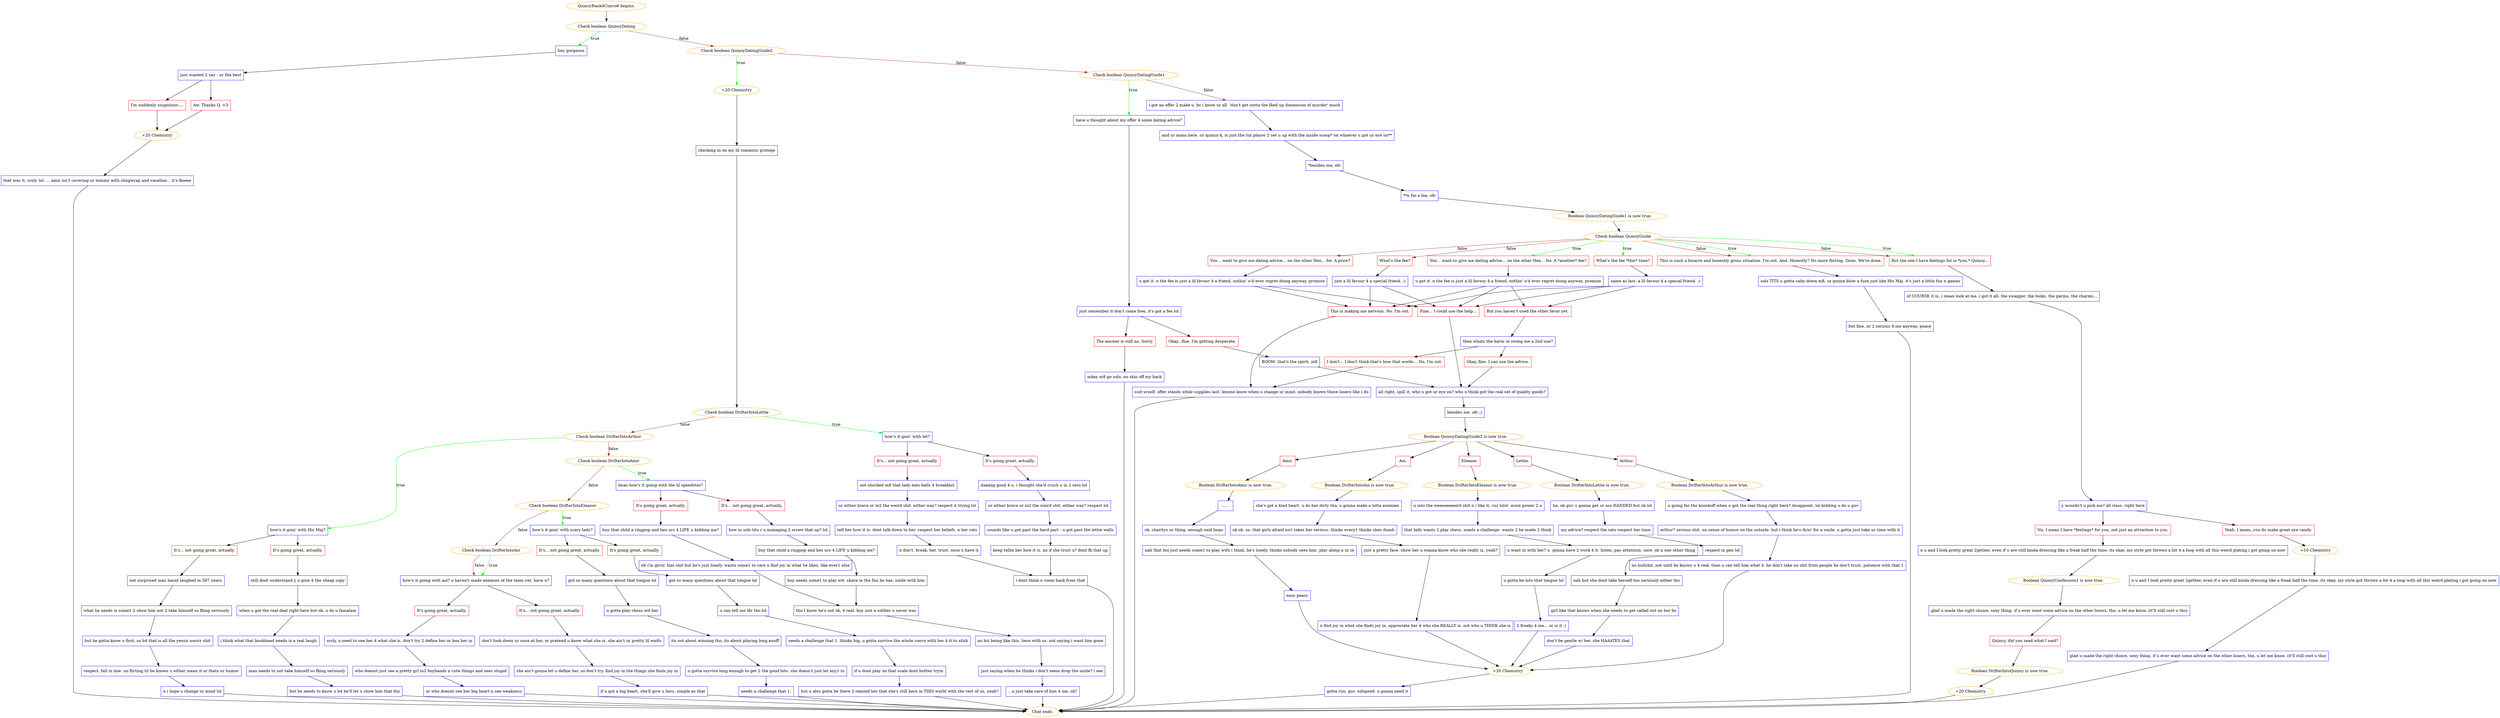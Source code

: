 digraph {
	"QuincyRank4Convo6 begins." [color=orange];
		"QuincyRank4Convo6 begins." -> j2461985337;
	j2461985337 [label="Check boolean QuincyDating",color=orange];
		j2461985337 -> j1825903076 [label=true,color=green];
		j2461985337 -> j83112899 [label=false,color=brown];
	j1825903076 [label="hey gorgeous",shape=box,color=blue];
		j1825903076 -> j3239805810;
	j83112899 [label="Check boolean QuincyDatingGuide2",color=orange];
		j83112899 -> j454807194 [label=true,color=green];
		j83112899 -> j2852325112 [label=false,color=brown];
	j3239805810 [label="just wanted 2 say - ur the best",shape=box,color=blue];
		j3239805810 -> j3627118046;
		j3239805810 -> j1611042803;
	j454807194 [label="+20 Chemistry",color=orange];
		j454807194 -> j2835354653;
	j2852325112 [label="Check boolean QuincyDatingGuide1",color=orange];
		j2852325112 -> j493483784 [label=true,color=green];
		j2852325112 -> j1730155167 [label=false,color=brown];
	j3627118046 [label="I'm suddenly suspicious....",shape=box,color=red];
		j3627118046 -> j1155197984;
	j1611042803 [label="Aw. Thanks Q. <3",shape=box,color=red];
		j1611042803 -> j1155197984;
	j2835354653 [label="checking in on my lil romantic protege",shape=box,color=blue];
		j2835354653 -> j2157594670;
	j493483784 [label="have u thought about my offer 4 some dating advice?",shape=box,color=blue];
		j493483784 -> j3860691479;
	j1730155167 [label="i got an offer 2 make u, bc i know ur all  'don't get outta the fked up dimension of murder' much",shape=box,color=blue];
		j1730155167 -> j3440313795;
	j1155197984 [label="+20 Chemistry",color=orange];
		j1155197984 -> j3732053501;
	j2157594670 [label="Check boolean DrifterIntoLettie",color=orange];
		j2157594670 -> j610763026 [label=true,color=green];
		j2157594670 -> j1529798852 [label=false,color=brown];
	j3860691479 [label="just remember it don't come free, it's got a fee lol",shape=box,color=blue];
		j3860691479 -> j829389752;
		j3860691479 -> j2442657280;
	j3440313795 [label="and ur mans here, ur quincy-k, is just the lux player 2 set u up with the inside scoop* on whoever u got ur eye on**",shape=box,color=blue];
		j3440313795 -> j724136544;
	j3732053501 [label="that was it, srsly. lol. ... amir isn't covering ur tommy with clingwrap and vaseline... it's fineee",shape=box,color=blue];
		j3732053501 -> "Chat ends.";
	j610763026 [label="how's it goin' with let?",shape=box,color=blue];
		j610763026 -> j3818048797;
		j610763026 -> j1309742752;
	j1529798852 [label="Check boolean DrifterIntoArthur",color=orange];
		j1529798852 -> j1054225794 [label=true,color=green];
		j1529798852 -> j3612310957 [label=false,color=brown];
	j829389752 [label="The answer is still no. Sorry.",shape=box,color=red];
		j829389752 -> j1856214408;
	j2442657280 [label="Okay...fine. I'm getting desperate.",shape=box,color=red];
		j2442657280 -> j97328998;
	j724136544 [label="*besides me, ofc",shape=box,color=blue];
		j724136544 -> j2399833449;
	"Chat ends." [color=orange];
	j3818048797 [label="It's going great, actually.",shape=box,color=red];
		j3818048797 -> j2354277575;
	j1309742752 [label="It's... not going great, actually.",shape=box,color=red];
		j1309742752 -> j4125661914;
	j1054225794 [label="how's it goin' with His Maj?",shape=box,color=blue];
		j1054225794 -> j1160496714;
		j1054225794 -> j2414950742;
	j3612310957 [label="Check boolean DrifterIntoAmir",color=orange];
		j3612310957 -> j2499946046 [label=true,color=green];
		j3612310957 -> j4033191202 [label=false,color=brown];
	j1856214408 [label="mkay m8 go solo, no skin off my back",shape=box,color=blue];
		j1856214408 -> "Chat ends.";
	j97328998 [label="BOOM. that's the spirit, m8",shape=box,color=blue];
		j97328998 -> j1324882283;
	j2399833449 [label="**n for a fee, ofc",shape=box,color=blue];
		j2399833449 -> j2373070583;
	j2354277575 [label="daaang good 4 u. i thought she'd crush u in 2 secs lol",shape=box,color=blue];
		j2354277575 -> j2491996679;
	j4125661914 [label="not shocked m8 that lady eats balls 4 breakfast",shape=box,color=blue];
		j4125661914 -> j2414451367;
	j1160496714 [label="It's going great, actually.",shape=box,color=red];
		j1160496714 -> j2360810406;
	j2414950742 [label="It's... not going great, actually.",shape=box,color=red];
		j2414950742 -> j1378490267;
	j2499946046 [label="lmao how's it going with the lil speedster?",shape=box,color=blue];
		j2499946046 -> j971517740;
		j2499946046 -> j956407788;
	j4033191202 [label="Check boolean DrifterIntoEleanor",color=orange];
		j4033191202 -> j1801075088 [label=true,color=green];
		j4033191202 -> j3028424512 [label=false,color=brown];
	j1324882283 [label="all right, spill it, who u got ur eye on? who u think got the real set of quality goods?",shape=box,color=blue];
		j1324882283 -> j3363416980;
	j2373070583 [label="Boolean QuincyDatingGuide1 is now true.",color=orange];
		j2373070583 -> j2505432108;
	j2491996679 [label="ur either brave or in2 the weird shit. either way? respect lol",shape=box,color=blue];
		j2491996679 -> j1126421375;
	j2414451367 [label="ur either brave or in2 the weird shit. either way? respect 4 trying lol",shape=box,color=blue];
		j2414451367 -> j3534045978;
	j2360810406 [label="still dont understand y u goin 4 the cheap copy",shape=box,color=blue];
		j2360810406 -> j948231100;
	j1378490267 [label="not surprised man hasnt laughed in 587 years",shape=box,color=blue];
		j1378490267 -> j2142997380;
	j971517740 [label="It's going great, actually.",shape=box,color=red];
		j971517740 -> j1041219655;
	j956407788 [label="It's... not going great, actually.",shape=box,color=red];
		j956407788 -> j803448799;
	j1801075088 [label="how's it goin' with scary lady?",shape=box,color=blue];
		j1801075088 -> j2315388177;
		j1801075088 -> j458500159;
	j3028424512 [label="Check boolean DrifterIntoAoi",color=orange];
		j3028424512 -> j54296784 [label=true,color=green];
		j3028424512 -> j54296784 [label=false,color=brown];
	j3363416980 [label="besides me, ofc ;)",shape=box,color=blue];
		j3363416980 -> j2759397375;
	j2505432108 [label="Check boolean QuincyGuide",color=orange];
		j2505432108 -> j2088719195 [label=true,color=green];
		j2505432108 -> j3409994268 [label=true,color=green];
		j2505432108 -> j2394442874 [label=true,color=green];
		j2505432108 -> j2691271646 [label=true,color=green];
		j2505432108 -> j1139518312 [label=false,color=brown];
		j2505432108 -> j629141160 [label=false,color=brown];
		j2505432108 -> j2394442874 [label=false,color=brown];
		j2505432108 -> j2691271646 [label=false,color=brown];
	j1126421375 [label="sounds like u got past the hard part - u got past the lettie walls",shape=box,color=blue];
		j1126421375 -> j1099241063;
	j3534045978 [label="tell her how it is. dont talk down to her. respect her beliefs. n her rats",shape=box,color=blue];
		j3534045978 -> j2292969508;
	j948231100 [label="when u got the real deal right here but ok, u do u famalam",shape=box,color=blue];
		j948231100 -> j3273008088;
	j2142997380 [label="what he needs is some1 2 show him not 2 take himself so fking seriously",shape=box,color=blue];
		j2142997380 -> j4283578588;
	j1041219655 [label="buy that child a ringpop and hes urs 4 LIFE u kidding me?",shape=box,color=blue];
		j1041219655 -> j4182436101;
	j803448799 [label="how in sols tits r u managing 2 screw that up? lol",shape=box,color=blue];
		j803448799 -> j3658342123;
	j2315388177 [label="It's going great, actually.",shape=box,color=red];
		j2315388177 -> j3070250758;
	j458500159 [label="It's... not going great, actually.",shape=box,color=red];
		j458500159 -> j541468020;
	j54296784 [label="how's it going with aoi? u haven't made enemies of the team yet, have u?",shape=box,color=blue];
		j54296784 -> j1881447748;
		j54296784 -> j3875736109;
	j2759397375 [label="Boolean QuincyDatingGuide2 is now true.",color=orange];
		j2759397375 -> j3845269972;
		j2759397375 -> j2767107396;
		j2759397375 -> j1053773757;
		j2759397375 -> j2416347062;
		j2759397375 -> j840277510;
	j2088719195 [label="You... want to give me dating advice... on the other Hex... for. A *another* fee?",shape=box,color=red];
		j2088719195 -> j2037942187;
	j3409994268 [label="What's the fee *this* time?",shape=box,color=red];
		j3409994268 -> j4005075426;
	j2394442874 [label="This is such a bizarre and honestly gross situation. I'm out. And. Honestly? No more flirting. Done. We're done.",shape=box,color=red];
		j2394442874 -> j2137749402;
	j2691271646 [label="But the one I have feelings for is *you,* Quincy...",shape=box,color=red];
		j2691271646 -> j2651879253;
	j1139518312 [label="What's the fee?",shape=box,color=red];
		j1139518312 -> j1794871265;
	j629141160 [label="You... want to give me dating advice... on the other Hex... for. A price?",shape=box,color=red];
		j629141160 -> j690527260;
	j1099241063 [label="keep tellin her how it is. an if she trust u? dont fk that up",shape=box,color=blue];
		j1099241063 -> j4236497816;
	j2292969508 [label="n don't. break. her. trust. once u have it",shape=box,color=blue];
		j2292969508 -> j4236497816;
	j3273008088 [label="i think what that knobhead needs is a real laugh",shape=box,color=blue];
		j3273008088 -> j2674676012;
	j4283578588 [label="but he gotta know u first, so b4 that is all the yessir nosirr shit",shape=box,color=blue];
		j4283578588 -> j530217211;
	j4182436101 [label="eh i'm givin' him shit but he's just lonely, wants some1 to care n find joy in what he likes, like ever1 else",shape=box,color=blue];
		j4182436101 -> j546170130;
	j3658342123 [label="buy that child a ringpop and hes urs 4 LIFE u kidding me?",shape=box,color=blue];
		j3658342123 -> j3165539480;
	j3070250758 [label="got so many questions about that tongue lol",shape=box,color=blue];
		j3070250758 -> j4164330447;
	j541468020 [label="got so many questions about that tongue lol",shape=box,color=blue];
		j541468020 -> j3856397070;
	j1881447748 [label="It's going great, actually.",shape=box,color=red];
		j1881447748 -> j1040312710;
	j3875736109 [label="It's... not going great, actually.",shape=box,color=red];
		j3875736109 -> j981446412;
	j3845269972 [label="Lettie.",shape=box,color=red];
		j3845269972 -> j3982486730;
	j2767107396 [label="Arthur.",shape=box,color=red];
		j2767107396 -> j2983403229;
	j1053773757 [label="Amir.",shape=box,color=red];
		j1053773757 -> j3168222772;
	j2416347062 [label="Eleanor.",shape=box,color=red];
		j2416347062 -> j905150019;
	j840277510 [label="Aoi.",shape=box,color=red];
		j840277510 -> j4043790280;
	j2037942187 [label="u got it. n the fee is just a lil favour 4 a friend, nothin' u'd ever regret doing anyway, promise",shape=box,color=blue];
		j2037942187 -> j2269163110;
		j2037942187 -> j2524927122;
		j2037942187 -> j3333194423;
	j4005075426 [label="same as last. a lil favour 4 a special friend. ;)",shape=box,color=blue];
		j4005075426 -> j2269163110;
		j4005075426 -> j2524927122;
		j4005075426 -> j3333194423;
	j2137749402 [label="sols TITS u gotta calm down m8, ur gunna blow a fuse just like His Maj. it's just a little fun n games",shape=box,color=blue];
		j2137749402 -> j3684455380;
	j2651879253 [label="of COURSE it is, i mean look at me. i got it all. the swagger, the looks, the garms, the charms...",shape=box,color=blue];
		j2651879253 -> j1989613348;
	j1794871265 [label="just a lil favour 4 a special friend. ;)",shape=box,color=blue];
		j1794871265 -> j2524927122;
		j1794871265 -> j3333194423;
	j690527260 [label="u got it. n the fee is just a lil favour 4 a friend, nothin' u'd ever regret doing anyway, promise",shape=box,color=blue];
		j690527260 -> j2524927122;
		j690527260 -> j3333194423;
	j4236497816 [label="i dont think u come back from that",shape=box,color=blue];
		j4236497816 -> "Chat ends.";
	j2674676012 [label="man needs to not take himself so fking seriously",shape=box,color=blue];
		j2674676012 -> j3906201438;
	j530217211 [label="respect. fall in line. no flirting til he knows u either mean it or thats ur humor",shape=box,color=blue];
		j530217211 -> j1054917319;
	j546170130 [label="tho I know he's not ok, 4 real. boy isnt a soldier n never was",shape=box,color=blue];
		j546170130 -> j2829822668;
	j3165539480 [label="boy needs some1 to play wit. share in the fun he has. smile with him",shape=box,color=blue];
		j3165539480 -> j546170130;
	j4164330447 [label="u can tell me l8r tho lol",shape=box,color=blue];
		j4164330447 -> j3941396609;
	j3856397070 [label="u gotta play chess wit her",shape=box,color=blue];
		j3856397070 -> j4190162364;
	j1040312710 [label="srsly, u need to see her 4 what she is. don't try 2 define her or box her in",shape=box,color=blue];
		j1040312710 -> j2027118577;
	j981446412 [label="don't look down ur nose at her, or pretend u know what she is. she ain't ur pretty lil waifu",shape=box,color=blue];
		j981446412 -> j4277569187;
	j3982486730 [label="Boolean DrifterIntoLettie is now true.",color=orange];
		j3982486730 -> j2466259168;
	j2983403229 [label="Boolean DrifterIntoArthur is now true.",color=orange];
		j2983403229 -> j637375873;
	j3168222772 [label="Boolean DrifterIntoAmir is now true.",color=orange];
		j3168222772 -> j4061346729;
	j905150019 [label="Boolean DrifterIntoEleanor is now true.",color=orange];
		j905150019 -> j3430913874;
	j4043790280 [label="Boolean DrifterIntoAoi is now true.",color=orange];
		j4043790280 -> j3343378138;
	j2269163110 [label="But you haven't used the other favor yet.",shape=box,color=red];
		j2269163110 -> j639428950;
	j2524927122 [label="This is making me nervous. No. I'm out.",shape=box,color=red];
		j2524927122 -> j567193120;
	j3333194423 [label="Fine... I could use the help...",shape=box,color=red];
		j3333194423 -> j1324882283;
	j3684455380 [label="but fine, ur 2 serious 4 me anyway. peace",shape=box,color=blue];
		j3684455380 -> "Chat ends.";
	j1989613348 [label="y wouldn't u pick me? all class, right here",shape=box,color=blue];
		j1989613348 -> j3593974799;
		j1989613348 -> j1331542955;
	j3906201438 [label="but he needs to know u b4 he'll let u show him that tho",shape=box,color=blue];
		j3906201438 -> "Chat ends.";
	j1054917319 [label="n i hope u change ur mind lol",shape=box,color=blue];
		j1054917319 -> "Chat ends.";
	j2829822668 [label="no biz being like this, here with us. not saying i want him gone",shape=box,color=blue];
		j2829822668 -> j59309149;
	j3941396609 [label="needs a challenge that 1. thinks big, u gotta survive the whole convo with her 4 it to stick",shape=box,color=blue];
		j3941396609 -> j3869104940;
	j4190162364 [label="its not about winning tho, its about playing long enuff",shape=box,color=blue];
		j4190162364 -> j1231253313;
	j2027118577 [label="who doesnt just see a pretty grl in2 boybands n cute things and sees stupid",shape=box,color=blue];
		j2027118577 -> j1681518786;
	j4277569187 [label="she ain't gonna let u define her, so don't try. find joy in the things she finds joy in",shape=box,color=blue];
		j4277569187 -> j2768610337;
	j2466259168 [label="ha. oh guv u gonna get ur ass HANDED but ok lol",shape=box,color=blue];
		j2466259168 -> j3522062539;
	j637375873 [label="u going for the knockoff when u got the real thing right here? disappoint. lol kidding u do u guv",shape=box,color=blue];
		j637375873 -> j3678936290;
	j4061346729 [label="......",shape=box,color=blue];
		j4061346729 -> j2633914443;
	j3430913874 [label="u into the weeeeeeeeird shit n i like it, cuz lolol. more power 2 u",shape=box,color=blue];
		j3430913874 -> j1689229308;
	j3343378138 [label="she's got a kind heart. u do her dirty tho, u gonna make a lotta enemies",shape=box,color=blue];
		j3343378138 -> j1844609176;
	j639428950 [label="then whats the harm in owing me a 2nd one?",shape=box,color=blue];
		j639428950 -> j3238006303;
		j639428950 -> j3884950804;
	j567193120 [label="suit urself. offer stands while supplies last. lemme know when u change ur mind. nobody knows these losers like i do",shape=box,color=blue];
		j567193120 -> "Chat ends.";
	j3593974799 [label="No, I mean I have *feelings* for you, not just an attraction to you.",shape=box,color=red];
		j3593974799 -> j3203086687;
	j1331542955 [label="Yeah. I mean, you do make great eye candy.",shape=box,color=red];
		j1331542955 -> j2192464539;
	j59309149 [label="just saying when he thinks i don't seem drop the smile? i see",shape=box,color=blue];
		j59309149 -> j1878122022;
	j3869104940 [label="if u dont play on that scale dont bother tryin",shape=box,color=blue];
		j3869104940 -> j1605468474;
	j1231253313 [label="u gotta survive long enough to get 2 the good bits. she doesn't just let any1 in",shape=box,color=blue];
		j1231253313 -> j2611636112;
	j1681518786 [label="or who doesnt see her big heart n see weakness",shape=box,color=blue];
		j1681518786 -> "Chat ends.";
	j2768610337 [label="if u got a big heart, she'll give u hers, simple as that",shape=box,color=blue];
		j2768610337 -> "Chat ends.";
	j3522062539 [label="my advice? respect the rats respect her time",shape=box,color=blue];
		j3522062539 -> j902602503;
	j3678936290 [label="arthur? serious shit. no sense of humor on the outside. but i think he's dyin' for a smile. u gotta just take ur time with it",shape=box,color=blue];
		j3678936290 -> j3584638745;
	j2633914443 [label="ok. charitys ur thing. enough said lmao",shape=box,color=blue];
		j2633914443 -> j2980474372;
	j1689229308 [label="that lady wants 2 play chess. wants a challenge. wants 2 be made 2 think",shape=box,color=blue];
		j1689229308 -> j4259716216;
	j1844609176 [label="ok ok. so. that girls afraid no1 takes her serious. thinks every1 thinks shes dumb",shape=box,color=blue];
		j1844609176 -> j4072516397;
	j3238006303 [label="I don't... I don't think that's how that works... No. I'm out.",shape=box,color=red];
		j3238006303 -> j567193120;
	j3884950804 [label="Okay, fine. I can use the advice.",shape=box,color=red];
		j3884950804 -> j1324882283;
	j3203086687 [label="n u and I look pretty great 2gether, even if u are still kinda dressing like a freak half the time. its okay. my style got thrown a bit 4 a loop with all this weird plating i got going on now",shape=box,color=blue];
		j3203086687 -> j2610561782;
	j2192464539 [label="+10 Chemistry",color=orange];
		j2192464539 -> j2838004838;
	j1878122022 [label="...u just take care of him 4 me, ok?",shape=box,color=blue];
		j1878122022 -> "Chat ends.";
	j1605468474 [label="but u also gotta be there 2 remind her that she's still here in THIS world with the rest of us, yeah?",shape=box,color=blue];
		j1605468474 -> "Chat ends.";
	j2611636112 [label="needs a challenge that 1.",shape=box,color=blue];
		j2611636112 -> "Chat ends.";
	j902602503 [label="respect in gen lol",shape=box,color=blue];
		j902602503 -> j2634305339;
	j3584638745 [label="no bullshit, not until he knows u 4 real. then u can tell him what 4. he don't take no shit from people he don't trust. patience with that 1",shape=box,color=blue];
		j3584638745 -> j1611294350;
	j2980474372 [label="nah that boi just needs some1 to play with i think. he's lonely. thinks nobody sees him. play along n ur in",shape=box,color=blue];
		j2980474372 -> j3962492982;
	j4259716216 [label="u want in with her? u  gonna have 2 work 4 it. listen. pay attention. care. oh n one other thing",shape=box,color=blue];
		j4259716216 -> j1983737168;
	j4072516397 [label="just a pretty face. show her u wanna know who she really is, yeah?",shape=box,color=blue];
		j4072516397 -> j2351175956;
	j2610561782 [label="Boolean QuincyConfession1 is now true.",color=orange];
		j2610561782 -> j4172489686;
	j2838004838 [label="n u and I look pretty great 2gether, even if u are still kinda dressing like a freak half the time. its okay. my style got thrown a bit 4 a loop with all this weird plating i got going on now",shape=box,color=blue];
		j2838004838 -> j122450868;
	j2634305339 [label="nah but she dont take herself too seriously either tho",shape=box,color=blue];
		j2634305339 -> j3379967179;
	j1611294350 [label="+20 Chemistry",color=orange];
		j1611294350 -> j3157513472;
	j3962492982 [label="easy peasy",shape=box,color=blue];
		j3962492982 -> j1611294350;
	j1983737168 [label="u gotta be into that tongue lol",shape=box,color=blue];
		j1983737168 -> j1680590412;
	j2351175956 [label="n find joy in what she finds joy in. appreciate her 4 who she REALLY is. not who u THINK she is",shape=box,color=blue];
		j2351175956 -> j1611294350;
	j4172489686 [label="glad u made the right choice, sexy thing. if u ever want some advice on the other losers, tho, u let me know. (it'll still cost u tho)",shape=box,color=blue];
		j4172489686 -> j2784880403;
	j122450868 [label="glad u made the right choice, sexy thing. if u ever want some advice on the other losers, tho, u let me know. (it'll still cost u tho)",shape=box,color=blue];
		j122450868 -> "Chat ends.";
	j3379967179 [label="girl like that knows when she needs to get called out on her bs",shape=box,color=blue];
		j3379967179 -> j2646209124;
	j3157513472 [label="gotta run, guv. solspeed. u gonna need it",shape=box,color=blue];
		j3157513472 -> "Chat ends.";
	j1680590412 [label="2 freaky 4 me... or is it ;)",shape=box,color=blue];
		j1680590412 -> j1611294350;
	j2784880403 [label="Quincy, did you read what I said?",shape=box,color=red];
		j2784880403 -> j359041193;
	j2646209124 [label="don't be gentle w/ her. she HAAATES that",shape=box,color=blue];
		j2646209124 -> j1611294350;
	j359041193 [label="Boolean DrifterIntoQuincy is now true.",color=orange];
		j359041193 -> j367054140;
	j367054140 [label="+20 Chemistry",color=orange];
		j367054140 -> "Chat ends.";
}